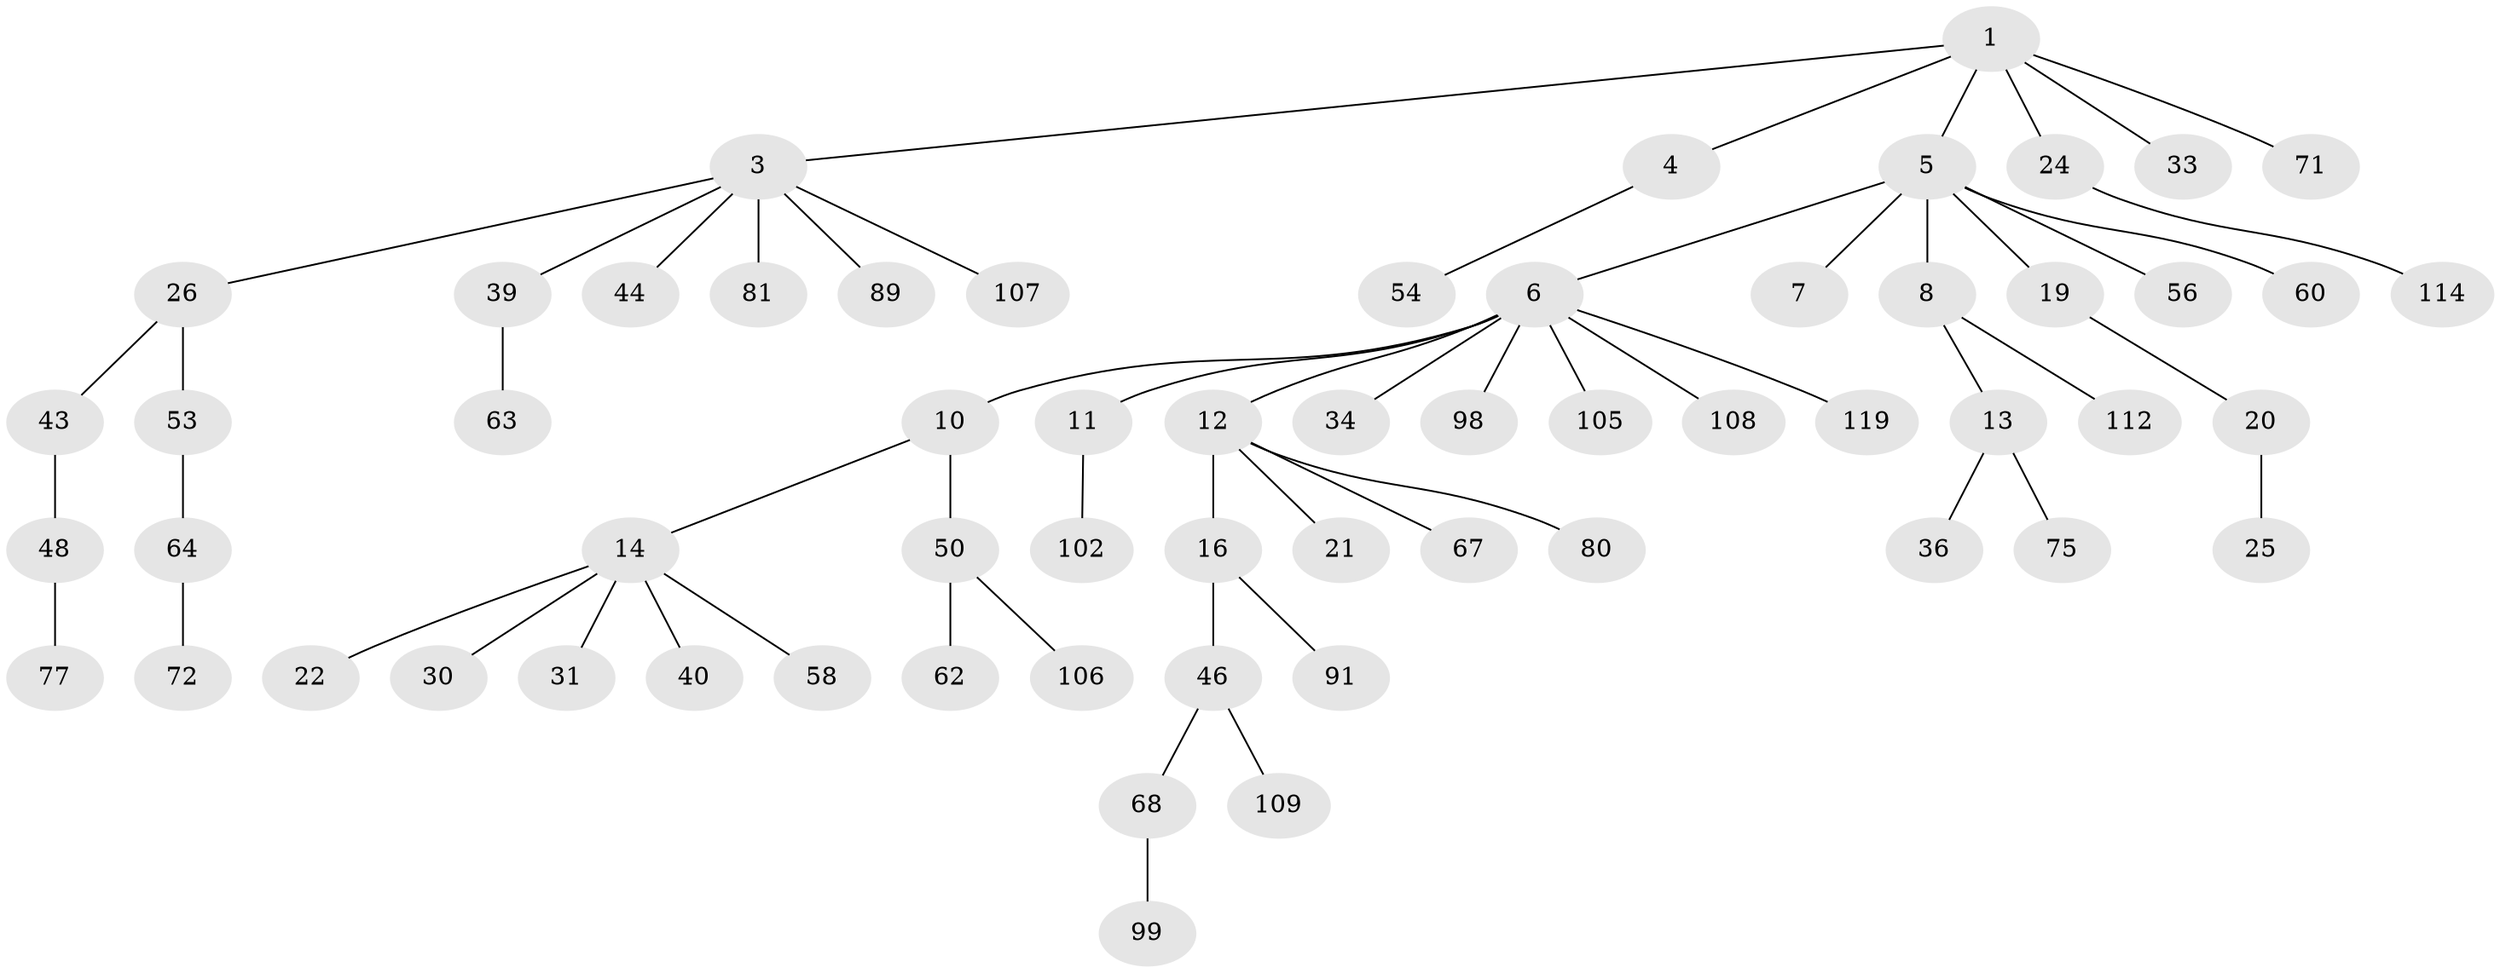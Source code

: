 // original degree distribution, {5: 0.02459016393442623, 3: 0.18032786885245902, 7: 0.00819672131147541, 2: 0.30327868852459017, 6: 0.02459016393442623, 4: 0.01639344262295082, 1: 0.4426229508196721}
// Generated by graph-tools (version 1.1) at 2025/15/03/09/25 04:15:38]
// undirected, 61 vertices, 60 edges
graph export_dot {
graph [start="1"]
  node [color=gray90,style=filled];
  1 [super="+2"];
  3 [super="+86+18"];
  4;
  5 [super="+17"];
  6 [super="+42+9+74"];
  7 [super="+49+29+61"];
  8 [super="+96"];
  10;
  11 [super="+27+88"];
  12 [super="+15+23"];
  13;
  14;
  16;
  19 [super="+100"];
  20 [super="+59"];
  21 [super="+57"];
  22 [super="+103"];
  24 [super="+113+47"];
  25 [super="+55"];
  26 [super="+35"];
  30 [super="+37"];
  31 [super="+95"];
  33;
  34 [super="+82+70"];
  36;
  39;
  40 [super="+45+41"];
  43;
  44 [super="+94"];
  46 [super="+52+66"];
  48;
  50;
  53 [super="+83"];
  54 [super="+78"];
  56 [super="+84+65+85"];
  58;
  60;
  62;
  63;
  64 [super="+79"];
  67;
  68;
  71;
  72;
  75 [super="+92"];
  77 [super="+115"];
  80 [super="+87"];
  81;
  89 [super="+120"];
  91;
  98;
  99 [super="+101"];
  102;
  105;
  106 [super="+110"];
  107;
  108;
  109 [super="+111"];
  112;
  114;
  119;
  1 -- 3;
  1 -- 4;
  1 -- 33;
  1 -- 71;
  1 -- 24;
  1 -- 5;
  3 -- 26;
  3 -- 39;
  3 -- 81;
  3 -- 107;
  3 -- 89;
  3 -- 44;
  4 -- 54;
  5 -- 6;
  5 -- 7;
  5 -- 8;
  5 -- 19;
  5 -- 56;
  5 -- 60;
  6 -- 105;
  6 -- 119;
  6 -- 108;
  6 -- 34;
  6 -- 98;
  6 -- 10;
  6 -- 11;
  6 -- 12;
  8 -- 13;
  8 -- 112;
  10 -- 14;
  10 -- 50;
  11 -- 102;
  12 -- 16;
  12 -- 21;
  12 -- 80;
  12 -- 67;
  13 -- 36;
  13 -- 75;
  14 -- 22;
  14 -- 30;
  14 -- 31;
  14 -- 40;
  14 -- 58;
  16 -- 46;
  16 -- 91;
  19 -- 20;
  20 -- 25;
  24 -- 114;
  26 -- 53;
  26 -- 43;
  39 -- 63;
  43 -- 48;
  46 -- 68;
  46 -- 109;
  48 -- 77;
  50 -- 62;
  50 -- 106;
  53 -- 64;
  64 -- 72;
  68 -- 99;
}
